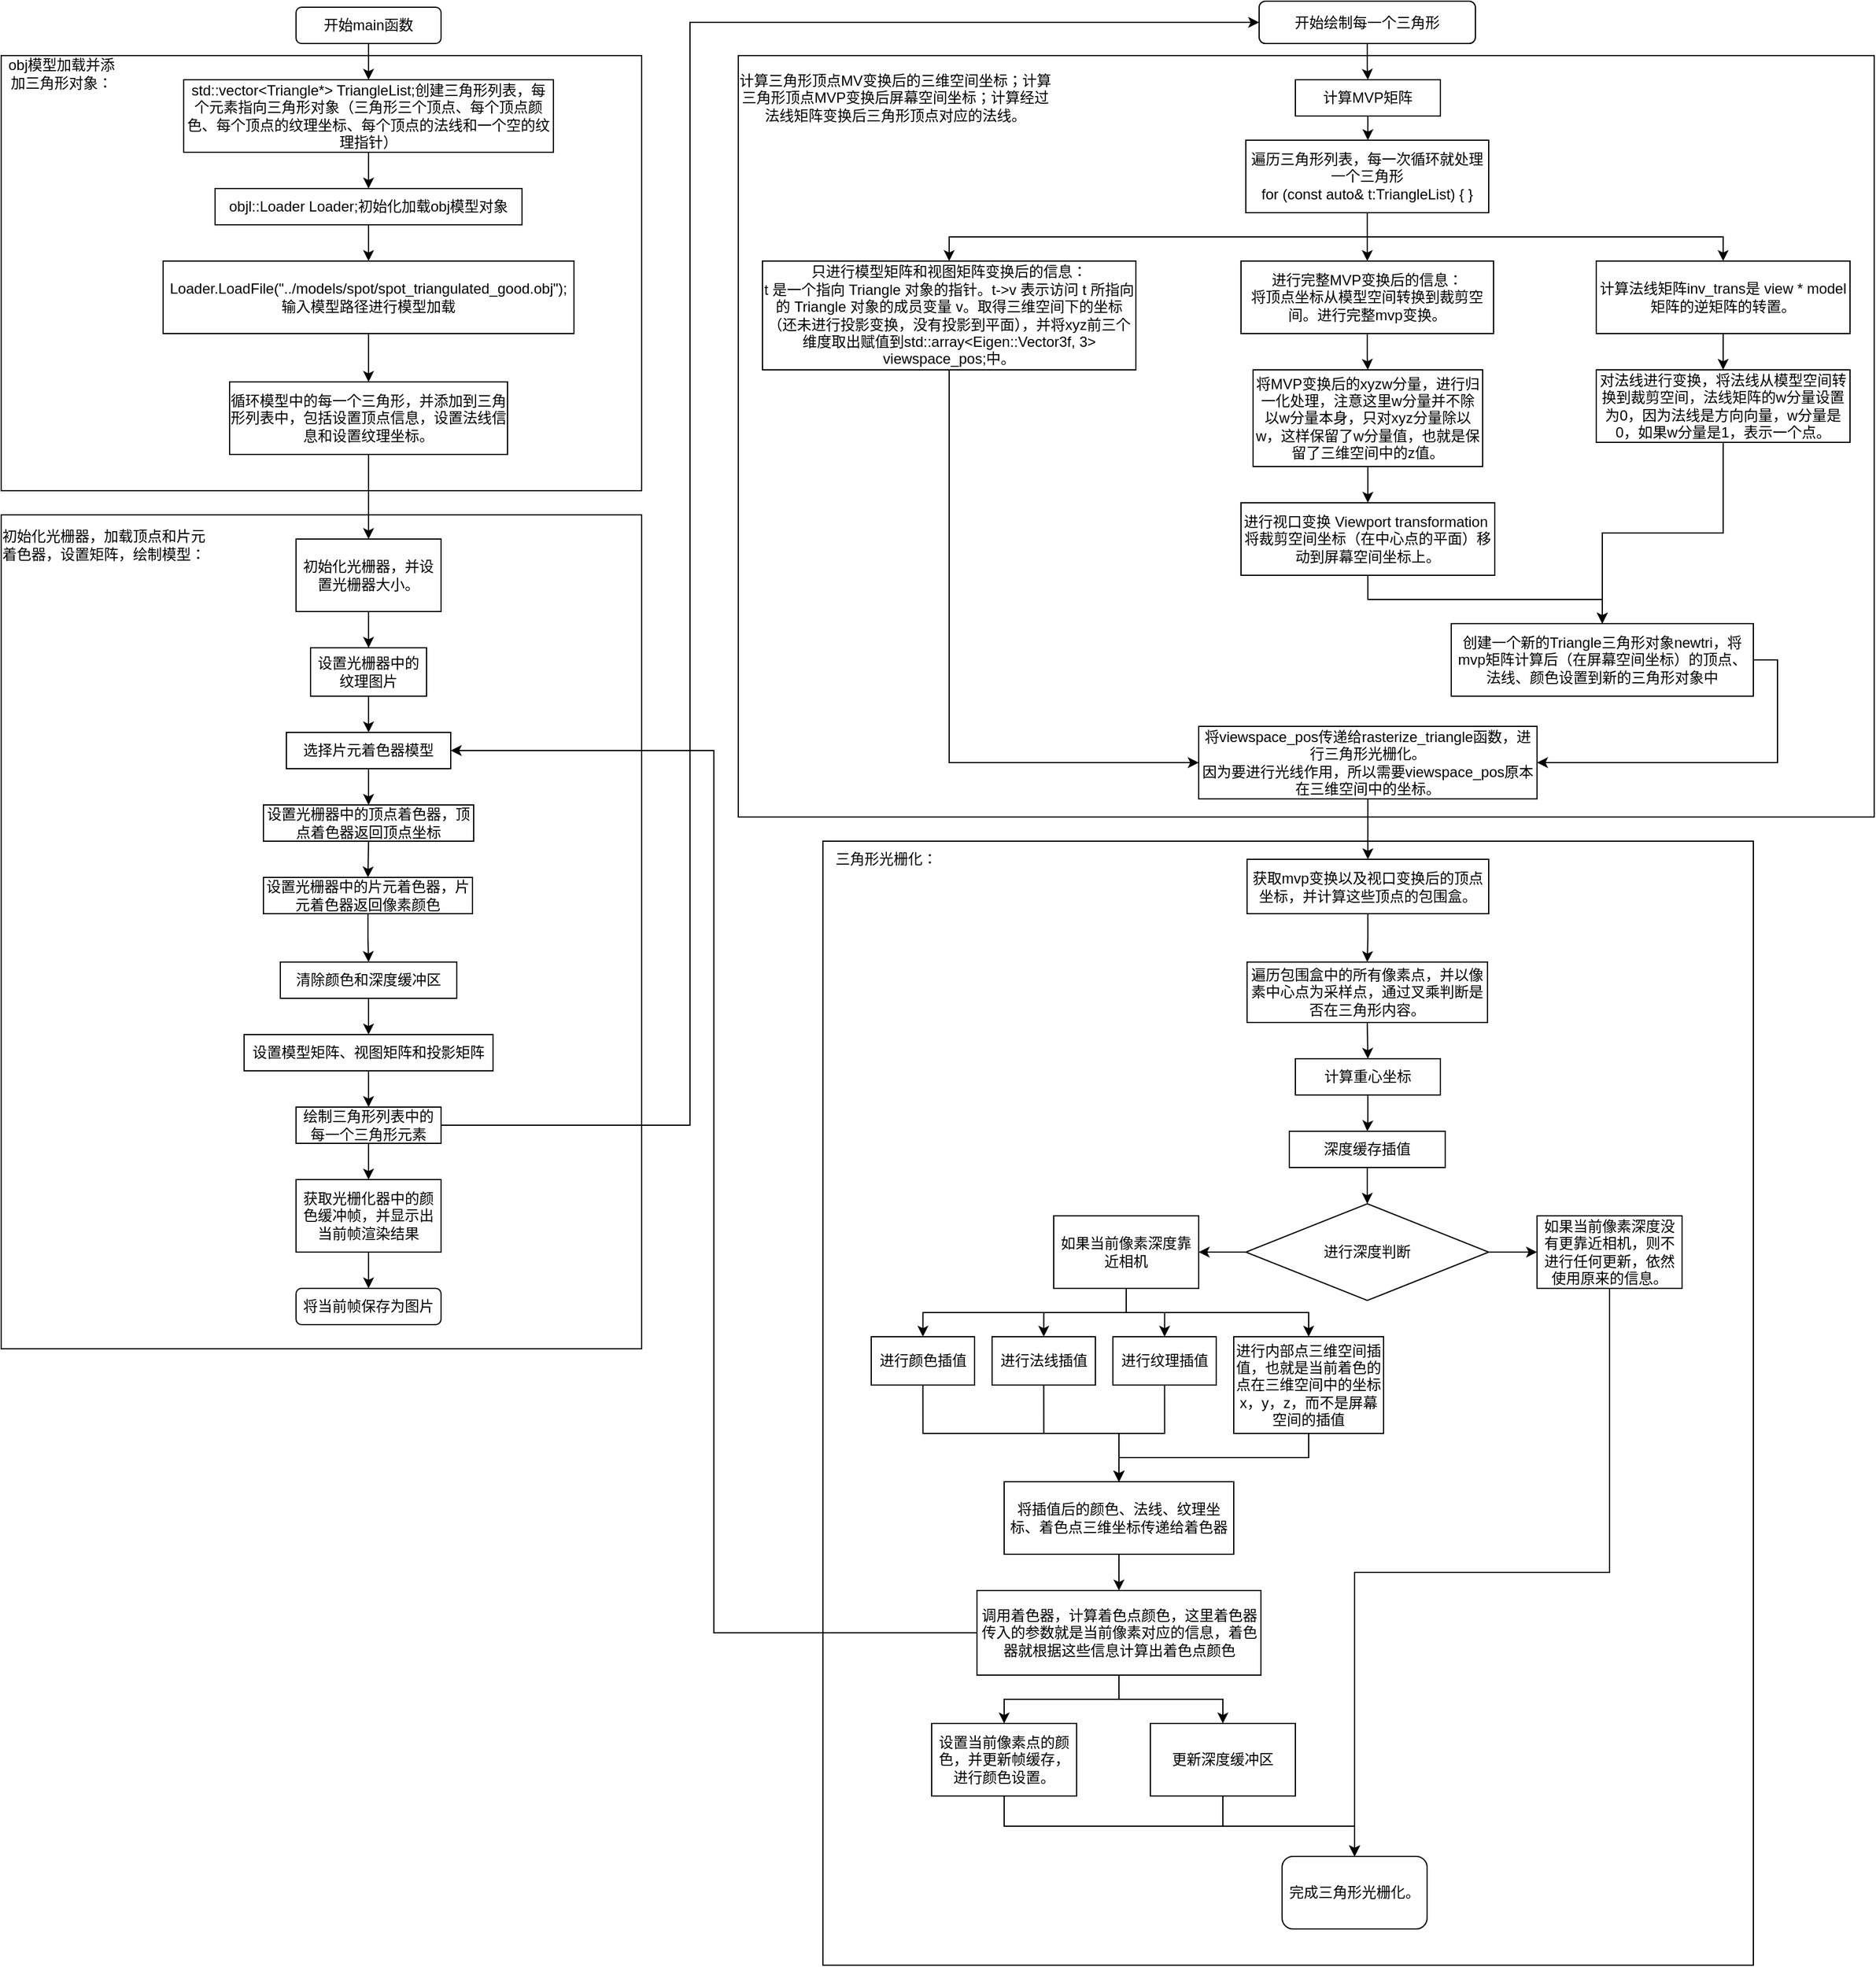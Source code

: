 <mxfile version="24.7.17">
  <diagram name="第 1 页" id="s_1bd77TlR2pcKn1TW20">
    <mxGraphModel dx="1050" dy="621" grid="1" gridSize="10" guides="1" tooltips="1" connect="1" arrows="1" fold="1" page="1" pageScale="1" pageWidth="827" pageHeight="1169" math="0" shadow="0">
      <root>
        <mxCell id="0" />
        <mxCell id="1" parent="0" />
        <mxCell id="7lfqlSoi9tvCAEJJuLmN-120" value="" style="rounded=0;whiteSpace=wrap;html=1;" parent="1" vertex="1">
          <mxGeometry x="790" y="710" width="770" height="930" as="geometry" />
        </mxCell>
        <mxCell id="7lfqlSoi9tvCAEJJuLmN-125" value="" style="rounded=0;whiteSpace=wrap;html=1;" parent="1" vertex="1">
          <mxGeometry x="720" y="60" width="940" height="630" as="geometry" />
        </mxCell>
        <mxCell id="7lfqlSoi9tvCAEJJuLmN-39" value="" style="rounded=0;whiteSpace=wrap;html=1;" parent="1" vertex="1">
          <mxGeometry x="110" y="440" width="530" height="690" as="geometry" />
        </mxCell>
        <mxCell id="7lfqlSoi9tvCAEJJuLmN-14" value="" style="rounded=0;whiteSpace=wrap;html=1;" parent="1" vertex="1">
          <mxGeometry x="110" y="60" width="530" height="360" as="geometry" />
        </mxCell>
        <mxCell id="7lfqlSoi9tvCAEJJuLmN-7" style="edgeStyle=orthogonalEdgeStyle;rounded=0;orthogonalLoop=1;jettySize=auto;html=1;exitX=0.5;exitY=1;exitDx=0;exitDy=0;entryX=0.5;entryY=0;entryDx=0;entryDy=0;" parent="1" source="7lfqlSoi9tvCAEJJuLmN-4" target="7lfqlSoi9tvCAEJJuLmN-6" edge="1">
          <mxGeometry relative="1" as="geometry" />
        </mxCell>
        <mxCell id="7lfqlSoi9tvCAEJJuLmN-4" value="&lt;p&gt;&lt;span style=&quot;background-color: initial;&quot;&gt;std::vector&amp;lt;Triangle*&amp;gt; TriangleList;&lt;/span&gt;&lt;font face=&quot;Helvetica&quot;&gt;创建三角形列表，每个元素指向三角形对象（三角形三个顶点、每个顶点颜色、每个顶点的纹理坐标、每个顶点的法线和一个空的纹理指针）&lt;/font&gt;&lt;/p&gt;" style="rounded=0;whiteSpace=wrap;html=1;" parent="1" vertex="1">
          <mxGeometry x="261" y="80" width="306" height="60" as="geometry" />
        </mxCell>
        <mxCell id="7lfqlSoi9tvCAEJJuLmN-9" style="edgeStyle=orthogonalEdgeStyle;rounded=0;orthogonalLoop=1;jettySize=auto;html=1;exitX=0.5;exitY=1;exitDx=0;exitDy=0;" parent="1" source="7lfqlSoi9tvCAEJJuLmN-6" target="7lfqlSoi9tvCAEJJuLmN-8" edge="1">
          <mxGeometry relative="1" as="geometry" />
        </mxCell>
        <mxCell id="7lfqlSoi9tvCAEJJuLmN-6" value="objl::Loader Loader;初始化加载obj模型对象" style="rounded=0;whiteSpace=wrap;html=1;" parent="1" vertex="1">
          <mxGeometry x="287" y="170" width="254" height="30" as="geometry" />
        </mxCell>
        <mxCell id="7lfqlSoi9tvCAEJJuLmN-12" style="edgeStyle=orthogonalEdgeStyle;rounded=0;orthogonalLoop=1;jettySize=auto;html=1;exitX=0.5;exitY=1;exitDx=0;exitDy=0;entryX=0.5;entryY=0;entryDx=0;entryDy=0;" parent="1" source="7lfqlSoi9tvCAEJJuLmN-8" target="7lfqlSoi9tvCAEJJuLmN-11" edge="1">
          <mxGeometry relative="1" as="geometry" />
        </mxCell>
        <mxCell id="7lfqlSoi9tvCAEJJuLmN-8" value="Loader.LoadFile(&quot;../models/spot/spot_triangulated_good.obj&quot;);输入模型路径进行模型加载" style="rounded=0;whiteSpace=wrap;html=1;" parent="1" vertex="1">
          <mxGeometry x="244" y="230" width="340" height="60" as="geometry" />
        </mxCell>
        <mxCell id="7lfqlSoi9tvCAEJJuLmN-17" style="edgeStyle=orthogonalEdgeStyle;rounded=0;orthogonalLoop=1;jettySize=auto;html=1;exitX=0.5;exitY=1;exitDx=0;exitDy=0;" parent="1" source="7lfqlSoi9tvCAEJJuLmN-11" target="7lfqlSoi9tvCAEJJuLmN-16" edge="1">
          <mxGeometry relative="1" as="geometry" />
        </mxCell>
        <mxCell id="7lfqlSoi9tvCAEJJuLmN-11" value="循环模型中的每一个三角形，并添加到三角形列表中，包括设置顶点信息，设置法线信息和设置纹理坐标。" style="rounded=0;whiteSpace=wrap;html=1;" parent="1" vertex="1">
          <mxGeometry x="299" y="330" width="230" height="60" as="geometry" />
        </mxCell>
        <mxCell id="7lfqlSoi9tvCAEJJuLmN-15" value="obj模型加载并添加三角形对象：" style="text;html=1;align=center;verticalAlign=middle;whiteSpace=wrap;rounded=0;" parent="1" vertex="1">
          <mxGeometry x="110" y="60" width="100" height="30" as="geometry" />
        </mxCell>
        <mxCell id="7lfqlSoi9tvCAEJJuLmN-20" style="edgeStyle=orthogonalEdgeStyle;rounded=0;orthogonalLoop=1;jettySize=auto;html=1;exitX=0.5;exitY=1;exitDx=0;exitDy=0;entryX=0.5;entryY=0;entryDx=0;entryDy=0;" parent="1" source="7lfqlSoi9tvCAEJJuLmN-16" target="7lfqlSoi9tvCAEJJuLmN-18" edge="1">
          <mxGeometry relative="1" as="geometry" />
        </mxCell>
        <mxCell id="7lfqlSoi9tvCAEJJuLmN-16" value="初始化光栅器，并设置光栅器大小。" style="rounded=0;whiteSpace=wrap;html=1;" parent="1" vertex="1">
          <mxGeometry x="354" y="460" width="120" height="60" as="geometry" />
        </mxCell>
        <mxCell id="7lfqlSoi9tvCAEJJuLmN-22" style="edgeStyle=orthogonalEdgeStyle;rounded=0;orthogonalLoop=1;jettySize=auto;html=1;exitX=0.5;exitY=1;exitDx=0;exitDy=0;entryX=0.5;entryY=0;entryDx=0;entryDy=0;" parent="1" source="7lfqlSoi9tvCAEJJuLmN-18" target="7lfqlSoi9tvCAEJJuLmN-21" edge="1">
          <mxGeometry relative="1" as="geometry" />
        </mxCell>
        <mxCell id="7lfqlSoi9tvCAEJJuLmN-18" value="设置光栅器中的纹理图片" style="rounded=0;whiteSpace=wrap;html=1;" parent="1" vertex="1">
          <mxGeometry x="366" y="550" width="96" height="40" as="geometry" />
        </mxCell>
        <mxCell id="7lfqlSoi9tvCAEJJuLmN-24" style="edgeStyle=orthogonalEdgeStyle;rounded=0;orthogonalLoop=1;jettySize=auto;html=1;exitX=0.5;exitY=1;exitDx=0;exitDy=0;entryX=0.5;entryY=0;entryDx=0;entryDy=0;" parent="1" source="7lfqlSoi9tvCAEJJuLmN-21" target="7lfqlSoi9tvCAEJJuLmN-23" edge="1">
          <mxGeometry relative="1" as="geometry" />
        </mxCell>
        <mxCell id="7lfqlSoi9tvCAEJJuLmN-21" value="选择片元着色器模型" style="rounded=0;whiteSpace=wrap;html=1;" parent="1" vertex="1">
          <mxGeometry x="346" y="620" width="136" height="30" as="geometry" />
        </mxCell>
        <mxCell id="7lfqlSoi9tvCAEJJuLmN-26" style="edgeStyle=orthogonalEdgeStyle;rounded=0;orthogonalLoop=1;jettySize=auto;html=1;exitX=0.5;exitY=1;exitDx=0;exitDy=0;entryX=0.5;entryY=0;entryDx=0;entryDy=0;" parent="1" source="7lfqlSoi9tvCAEJJuLmN-23" target="7lfqlSoi9tvCAEJJuLmN-25" edge="1">
          <mxGeometry relative="1" as="geometry" />
        </mxCell>
        <mxCell id="7lfqlSoi9tvCAEJJuLmN-23" value="设置光栅器中的顶点着色器，顶点着色器返回顶点坐标" style="rounded=0;whiteSpace=wrap;html=1;" parent="1" vertex="1">
          <mxGeometry x="327" y="680" width="174" height="30" as="geometry" />
        </mxCell>
        <mxCell id="7lfqlSoi9tvCAEJJuLmN-28" style="edgeStyle=orthogonalEdgeStyle;rounded=0;orthogonalLoop=1;jettySize=auto;html=1;exitX=0.5;exitY=1;exitDx=0;exitDy=0;entryX=0.5;entryY=0;entryDx=0;entryDy=0;" parent="1" source="7lfqlSoi9tvCAEJJuLmN-25" target="7lfqlSoi9tvCAEJJuLmN-27" edge="1">
          <mxGeometry relative="1" as="geometry" />
        </mxCell>
        <mxCell id="7lfqlSoi9tvCAEJJuLmN-25" value="设置光栅器中的片元着色器，片元着色器返回像素颜色" style="rounded=0;whiteSpace=wrap;html=1;" parent="1" vertex="1">
          <mxGeometry x="327" y="740" width="173" height="30" as="geometry" />
        </mxCell>
        <mxCell id="7lfqlSoi9tvCAEJJuLmN-30" style="edgeStyle=orthogonalEdgeStyle;rounded=0;orthogonalLoop=1;jettySize=auto;html=1;exitX=0.5;exitY=1;exitDx=0;exitDy=0;entryX=0.5;entryY=0;entryDx=0;entryDy=0;" parent="1" source="7lfqlSoi9tvCAEJJuLmN-27" target="7lfqlSoi9tvCAEJJuLmN-29" edge="1">
          <mxGeometry relative="1" as="geometry" />
        </mxCell>
        <mxCell id="7lfqlSoi9tvCAEJJuLmN-27" value="清除颜色和深度缓冲区" style="rounded=0;whiteSpace=wrap;html=1;" parent="1" vertex="1">
          <mxGeometry x="341" y="810" width="146" height="30" as="geometry" />
        </mxCell>
        <mxCell id="7lfqlSoi9tvCAEJJuLmN-33" style="edgeStyle=orthogonalEdgeStyle;rounded=0;orthogonalLoop=1;jettySize=auto;html=1;exitX=0.5;exitY=1;exitDx=0;exitDy=0;" parent="1" source="7lfqlSoi9tvCAEJJuLmN-29" target="7lfqlSoi9tvCAEJJuLmN-32" edge="1">
          <mxGeometry relative="1" as="geometry" />
        </mxCell>
        <mxCell id="7lfqlSoi9tvCAEJJuLmN-29" value="设置模型矩阵、视图矩阵和投影矩阵" style="rounded=0;whiteSpace=wrap;html=1;" parent="1" vertex="1">
          <mxGeometry x="311" y="870" width="206" height="30" as="geometry" />
        </mxCell>
        <mxCell id="7lfqlSoi9tvCAEJJuLmN-31" style="edgeStyle=orthogonalEdgeStyle;rounded=0;orthogonalLoop=1;jettySize=auto;html=1;exitX=0.5;exitY=1;exitDx=0;exitDy=0;" parent="1" source="7lfqlSoi9tvCAEJJuLmN-27" target="7lfqlSoi9tvCAEJJuLmN-27" edge="1">
          <mxGeometry relative="1" as="geometry" />
        </mxCell>
        <mxCell id="7lfqlSoi9tvCAEJJuLmN-35" style="edgeStyle=orthogonalEdgeStyle;rounded=0;orthogonalLoop=1;jettySize=auto;html=1;exitX=0.5;exitY=1;exitDx=0;exitDy=0;entryX=0.5;entryY=0;entryDx=0;entryDy=0;" parent="1" source="7lfqlSoi9tvCAEJJuLmN-32" target="7lfqlSoi9tvCAEJJuLmN-34" edge="1">
          <mxGeometry relative="1" as="geometry" />
        </mxCell>
        <mxCell id="7lfqlSoi9tvCAEJJuLmN-123" style="edgeStyle=orthogonalEdgeStyle;rounded=0;orthogonalLoop=1;jettySize=auto;html=1;exitX=1;exitY=0.5;exitDx=0;exitDy=0;entryX=0;entryY=0.5;entryDx=0;entryDy=0;" parent="1" source="7lfqlSoi9tvCAEJJuLmN-32" target="7lfqlSoi9tvCAEJJuLmN-122" edge="1">
          <mxGeometry relative="1" as="geometry">
            <Array as="points">
              <mxPoint x="680" y="945" />
              <mxPoint x="680" y="32" />
            </Array>
          </mxGeometry>
        </mxCell>
        <mxCell id="7lfqlSoi9tvCAEJJuLmN-32" value="绘制三角形列表中的每一个三角形元素" style="rounded=0;whiteSpace=wrap;html=1;" parent="1" vertex="1">
          <mxGeometry x="354" y="930" width="120" height="30" as="geometry" />
        </mxCell>
        <mxCell id="7lfqlSoi9tvCAEJJuLmN-37" style="edgeStyle=orthogonalEdgeStyle;rounded=0;orthogonalLoop=1;jettySize=auto;html=1;exitX=0.5;exitY=1;exitDx=0;exitDy=0;entryX=0.5;entryY=0;entryDx=0;entryDy=0;" parent="1" source="7lfqlSoi9tvCAEJJuLmN-34" target="7lfqlSoi9tvCAEJJuLmN-36" edge="1">
          <mxGeometry relative="1" as="geometry" />
        </mxCell>
        <mxCell id="7lfqlSoi9tvCAEJJuLmN-34" value="获取光栅化器中的颜色缓冲帧，并显示出当前帧渲染结果" style="rounded=0;whiteSpace=wrap;html=1;" parent="1" vertex="1">
          <mxGeometry x="354" y="990" width="120" height="60" as="geometry" />
        </mxCell>
        <mxCell id="7lfqlSoi9tvCAEJJuLmN-36" value="将当前帧保存为图片" style="rounded=1;whiteSpace=wrap;html=1;" parent="1" vertex="1">
          <mxGeometry x="354" y="1080" width="120" height="30" as="geometry" />
        </mxCell>
        <mxCell id="7lfqlSoi9tvCAEJJuLmN-40" value="初始化光栅器，加载顶点和片元着色器，设置矩阵，绘制模型：" style="text;html=1;align=center;verticalAlign=middle;whiteSpace=wrap;rounded=0;" parent="1" vertex="1">
          <mxGeometry x="110" y="440" width="170" height="50" as="geometry" />
        </mxCell>
        <mxCell id="7lfqlSoi9tvCAEJJuLmN-43" style="edgeStyle=orthogonalEdgeStyle;rounded=0;orthogonalLoop=1;jettySize=auto;html=1;exitX=0.5;exitY=1;exitDx=0;exitDy=0;" parent="1" source="7lfqlSoi9tvCAEJJuLmN-41" target="7lfqlSoi9tvCAEJJuLmN-4" edge="1">
          <mxGeometry relative="1" as="geometry" />
        </mxCell>
        <mxCell id="7lfqlSoi9tvCAEJJuLmN-41" value="开始main函数" style="rounded=1;whiteSpace=wrap;html=1;" parent="1" vertex="1">
          <mxGeometry x="354" y="20" width="120" height="30" as="geometry" />
        </mxCell>
        <mxCell id="7lfqlSoi9tvCAEJJuLmN-118" style="edgeStyle=orthogonalEdgeStyle;rounded=0;orthogonalLoop=1;jettySize=auto;html=1;exitX=0.5;exitY=1;exitDx=0;exitDy=0;" parent="1" source="7lfqlSoi9tvCAEJJuLmN-44" target="7lfqlSoi9tvCAEJJuLmN-45" edge="1">
          <mxGeometry relative="1" as="geometry" />
        </mxCell>
        <mxCell id="7lfqlSoi9tvCAEJJuLmN-44" value="计算MVP矩阵" style="rounded=0;whiteSpace=wrap;html=1;" parent="1" vertex="1">
          <mxGeometry x="1181" y="80" width="120" height="30" as="geometry" />
        </mxCell>
        <mxCell id="7lfqlSoi9tvCAEJJuLmN-48" style="edgeStyle=orthogonalEdgeStyle;rounded=0;orthogonalLoop=1;jettySize=auto;html=1;exitX=0.5;exitY=1;exitDx=0;exitDy=0;entryX=0.5;entryY=0;entryDx=0;entryDy=0;" parent="1" source="7lfqlSoi9tvCAEJJuLmN-45" target="7lfqlSoi9tvCAEJJuLmN-47" edge="1">
          <mxGeometry relative="1" as="geometry" />
        </mxCell>
        <mxCell id="7lfqlSoi9tvCAEJJuLmN-59" style="edgeStyle=orthogonalEdgeStyle;rounded=0;orthogonalLoop=1;jettySize=auto;html=1;exitX=0.5;exitY=1;exitDx=0;exitDy=0;entryX=0.5;entryY=0;entryDx=0;entryDy=0;" parent="1" source="7lfqlSoi9tvCAEJJuLmN-45" target="7lfqlSoi9tvCAEJJuLmN-53" edge="1">
          <mxGeometry relative="1" as="geometry" />
        </mxCell>
        <mxCell id="7lfqlSoi9tvCAEJJuLmN-60" style="edgeStyle=orthogonalEdgeStyle;rounded=0;orthogonalLoop=1;jettySize=auto;html=1;exitX=0.5;exitY=1;exitDx=0;exitDy=0;entryX=0.5;entryY=0;entryDx=0;entryDy=0;" parent="1" source="7lfqlSoi9tvCAEJJuLmN-45" target="7lfqlSoi9tvCAEJJuLmN-49" edge="1">
          <mxGeometry relative="1" as="geometry" />
        </mxCell>
        <mxCell id="7lfqlSoi9tvCAEJJuLmN-45" value="遍历三角形列表，每一次循环就处理一个三角形&lt;div&gt;for (const auto&amp;amp; t:TriangleList) { }&lt;br&gt;&lt;/div&gt;" style="rounded=0;whiteSpace=wrap;html=1;" parent="1" vertex="1">
          <mxGeometry x="1140" y="130" width="201" height="60" as="geometry" />
        </mxCell>
        <mxCell id="7lfqlSoi9tvCAEJJuLmN-73" style="edgeStyle=orthogonalEdgeStyle;rounded=0;orthogonalLoop=1;jettySize=auto;html=1;exitX=1;exitY=0.5;exitDx=0;exitDy=0;entryX=1;entryY=0.5;entryDx=0;entryDy=0;" parent="1" source="7lfqlSoi9tvCAEJJuLmN-46" target="7lfqlSoi9tvCAEJJuLmN-70" edge="1">
          <mxGeometry relative="1" as="geometry" />
        </mxCell>
        <mxCell id="7lfqlSoi9tvCAEJJuLmN-46" value="创建一个新的Triangle三角形对象newtri，将mvp矩阵计算后（在屏幕空间坐标）的顶点、法线、颜色设置到新的三角形对象中" style="rounded=0;whiteSpace=wrap;html=1;" parent="1" vertex="1">
          <mxGeometry x="1310" y="530" width="250" height="60" as="geometry" />
        </mxCell>
        <mxCell id="7lfqlSoi9tvCAEJJuLmN-71" style="edgeStyle=orthogonalEdgeStyle;rounded=0;orthogonalLoop=1;jettySize=auto;html=1;exitX=0.5;exitY=1;exitDx=0;exitDy=0;entryX=0;entryY=0.5;entryDx=0;entryDy=0;" parent="1" source="7lfqlSoi9tvCAEJJuLmN-47" target="7lfqlSoi9tvCAEJJuLmN-70" edge="1">
          <mxGeometry relative="1" as="geometry" />
        </mxCell>
        <mxCell id="7lfqlSoi9tvCAEJJuLmN-47" value="只进行模型矩阵和视图矩阵变换后的信息：&lt;br&gt;t 是一个指向 Triangle 对象的指针。t-&amp;gt;v 表示访问 t 所指向的 Triangle 对象的成员变量 v。取得三维空间下的坐标（还未进行投影变换，没有投影到平面），并将xyz前三个维度取出赋值到std::array&amp;lt;Eigen::Vector3f, 3&amp;gt; viewspace_pos;中。" style="rounded=0;whiteSpace=wrap;html=1;" parent="1" vertex="1">
          <mxGeometry x="740" y="230" width="309" height="90" as="geometry" />
        </mxCell>
        <mxCell id="7lfqlSoi9tvCAEJJuLmN-61" style="edgeStyle=orthogonalEdgeStyle;rounded=0;orthogonalLoop=1;jettySize=auto;html=1;exitX=0.5;exitY=1;exitDx=0;exitDy=0;" parent="1" source="7lfqlSoi9tvCAEJJuLmN-49" target="7lfqlSoi9tvCAEJJuLmN-51" edge="1">
          <mxGeometry relative="1" as="geometry" />
        </mxCell>
        <mxCell id="7lfqlSoi9tvCAEJJuLmN-49" value="进行完整MVP变换后的信息：&lt;br&gt;将顶点坐标从模型空间转换到裁剪空间。进行完整mvp变换。" style="rounded=0;whiteSpace=wrap;html=1;" parent="1" vertex="1">
          <mxGeometry x="1136" y="230" width="209" height="60" as="geometry" />
        </mxCell>
        <mxCell id="7lfqlSoi9tvCAEJJuLmN-65" style="edgeStyle=orthogonalEdgeStyle;rounded=0;orthogonalLoop=1;jettySize=auto;html=1;exitX=0.5;exitY=1;exitDx=0;exitDy=0;entryX=0.5;entryY=0;entryDx=0;entryDy=0;" parent="1" source="7lfqlSoi9tvCAEJJuLmN-51" target="7lfqlSoi9tvCAEJJuLmN-64" edge="1">
          <mxGeometry relative="1" as="geometry" />
        </mxCell>
        <mxCell id="7lfqlSoi9tvCAEJJuLmN-51" value="将MVP变换后的xyzw分量，进行归一化处理，注意这里w分量并不除以w分量本身，只对xyz分量除以w，这样保留了w分量值，也就是保留了三维空间中的z值。" style="rounded=0;whiteSpace=wrap;html=1;" parent="1" vertex="1">
          <mxGeometry x="1146" y="320" width="190" height="80" as="geometry" />
        </mxCell>
        <mxCell id="7lfqlSoi9tvCAEJJuLmN-63" style="edgeStyle=orthogonalEdgeStyle;rounded=0;orthogonalLoop=1;jettySize=auto;html=1;exitX=0.5;exitY=1;exitDx=0;exitDy=0;" parent="1" source="7lfqlSoi9tvCAEJJuLmN-53" target="7lfqlSoi9tvCAEJJuLmN-55" edge="1">
          <mxGeometry relative="1" as="geometry" />
        </mxCell>
        <mxCell id="7lfqlSoi9tvCAEJJuLmN-53" value="计算法线矩阵inv_trans是 view * model 矩阵的逆矩阵的转置。" style="rounded=0;whiteSpace=wrap;html=1;" parent="1" vertex="1">
          <mxGeometry x="1430" y="230" width="210" height="60" as="geometry" />
        </mxCell>
        <mxCell id="7lfqlSoi9tvCAEJJuLmN-69" style="edgeStyle=orthogonalEdgeStyle;rounded=0;orthogonalLoop=1;jettySize=auto;html=1;exitX=0.5;exitY=1;exitDx=0;exitDy=0;entryX=0.5;entryY=0;entryDx=0;entryDy=0;" parent="1" source="7lfqlSoi9tvCAEJJuLmN-55" target="7lfqlSoi9tvCAEJJuLmN-46" edge="1">
          <mxGeometry relative="1" as="geometry" />
        </mxCell>
        <mxCell id="7lfqlSoi9tvCAEJJuLmN-55" value="对法线进行变换，将法线从模型空间转换到裁剪空间，法线矩阵的w分量设置为0，因为法线是方向向量，w分量是0，如果w分量是1，表示一个点。" style="rounded=0;whiteSpace=wrap;html=1;" parent="1" vertex="1">
          <mxGeometry x="1430" y="320" width="210" height="60" as="geometry" />
        </mxCell>
        <mxCell id="7lfqlSoi9tvCAEJJuLmN-66" style="edgeStyle=orthogonalEdgeStyle;rounded=0;orthogonalLoop=1;jettySize=auto;html=1;exitX=0.5;exitY=1;exitDx=0;exitDy=0;" parent="1" source="7lfqlSoi9tvCAEJJuLmN-64" target="7lfqlSoi9tvCAEJJuLmN-46" edge="1">
          <mxGeometry relative="1" as="geometry" />
        </mxCell>
        <mxCell id="7lfqlSoi9tvCAEJJuLmN-64" value="进行视口变换 Viewport transformation&amp;nbsp;&lt;div&gt;将裁剪空间坐标（在中心点的平面）移动到屏幕空间坐标上。&lt;/div&gt;" style="rounded=0;whiteSpace=wrap;html=1;" parent="1" vertex="1">
          <mxGeometry x="1136" y="430" width="210" height="60" as="geometry" />
        </mxCell>
        <mxCell id="7lfqlSoi9tvCAEJJuLmN-75" style="edgeStyle=orthogonalEdgeStyle;rounded=0;orthogonalLoop=1;jettySize=auto;html=1;exitX=0.5;exitY=1;exitDx=0;exitDy=0;entryX=0.5;entryY=0;entryDx=0;entryDy=0;" parent="1" source="7lfqlSoi9tvCAEJJuLmN-70" target="7lfqlSoi9tvCAEJJuLmN-74" edge="1">
          <mxGeometry relative="1" as="geometry" />
        </mxCell>
        <mxCell id="7lfqlSoi9tvCAEJJuLmN-70" value="将viewspace_pos传递给rasterize_triangle函数，进行三角形光栅化。&lt;div&gt;因为要进行光线作用，所以需要viewspace_pos原本在三维空间中的坐标。&lt;/div&gt;" style="rounded=0;whiteSpace=wrap;html=1;" parent="1" vertex="1">
          <mxGeometry x="1101" y="615" width="280" height="60" as="geometry" />
        </mxCell>
        <mxCell id="7lfqlSoi9tvCAEJJuLmN-78" style="edgeStyle=orthogonalEdgeStyle;rounded=0;orthogonalLoop=1;jettySize=auto;html=1;exitX=0.5;exitY=1;exitDx=0;exitDy=0;" parent="1" source="7lfqlSoi9tvCAEJJuLmN-74" target="7lfqlSoi9tvCAEJJuLmN-77" edge="1">
          <mxGeometry relative="1" as="geometry" />
        </mxCell>
        <mxCell id="7lfqlSoi9tvCAEJJuLmN-74" value="获取mvp变换以及视口变换后的顶点坐标，并计算这些顶点的包围盒。" style="rounded=0;whiteSpace=wrap;html=1;" parent="1" vertex="1">
          <mxGeometry x="1141" y="725" width="200" height="45" as="geometry" />
        </mxCell>
        <mxCell id="7lfqlSoi9tvCAEJJuLmN-80" style="edgeStyle=orthogonalEdgeStyle;rounded=0;orthogonalLoop=1;jettySize=auto;html=1;exitX=0.5;exitY=1;exitDx=0;exitDy=0;entryX=0.5;entryY=0;entryDx=0;entryDy=0;" parent="1" source="7lfqlSoi9tvCAEJJuLmN-77" target="7lfqlSoi9tvCAEJJuLmN-79" edge="1">
          <mxGeometry relative="1" as="geometry" />
        </mxCell>
        <mxCell id="7lfqlSoi9tvCAEJJuLmN-77" value="遍历包围盒中的所有像素点，并以像素中心点为采样点，通过叉乘判断是否在三角形内容。" style="rounded=0;whiteSpace=wrap;html=1;" parent="1" vertex="1">
          <mxGeometry x="1141" y="810" width="199" height="50" as="geometry" />
        </mxCell>
        <mxCell id="7lfqlSoi9tvCAEJJuLmN-83" style="edgeStyle=orthogonalEdgeStyle;rounded=0;orthogonalLoop=1;jettySize=auto;html=1;exitX=0.5;exitY=1;exitDx=0;exitDy=0;" parent="1" source="7lfqlSoi9tvCAEJJuLmN-79" target="7lfqlSoi9tvCAEJJuLmN-81" edge="1">
          <mxGeometry relative="1" as="geometry" />
        </mxCell>
        <mxCell id="7lfqlSoi9tvCAEJJuLmN-79" value="计算重心坐标" style="rounded=0;whiteSpace=wrap;html=1;" parent="1" vertex="1">
          <mxGeometry x="1181" y="890" width="120" height="30" as="geometry" />
        </mxCell>
        <mxCell id="7lfqlSoi9tvCAEJJuLmN-86" style="edgeStyle=orthogonalEdgeStyle;rounded=0;orthogonalLoop=1;jettySize=auto;html=1;exitX=0.5;exitY=1;exitDx=0;exitDy=0;entryX=0.5;entryY=0;entryDx=0;entryDy=0;" parent="1" source="7lfqlSoi9tvCAEJJuLmN-81" target="7lfqlSoi9tvCAEJJuLmN-84" edge="1">
          <mxGeometry relative="1" as="geometry" />
        </mxCell>
        <mxCell id="7lfqlSoi9tvCAEJJuLmN-81" value="深度缓存插值" style="rounded=0;whiteSpace=wrap;html=1;" parent="1" vertex="1">
          <mxGeometry x="1176" y="950" width="129" height="30" as="geometry" />
        </mxCell>
        <mxCell id="7lfqlSoi9tvCAEJJuLmN-87" style="edgeStyle=orthogonalEdgeStyle;rounded=0;orthogonalLoop=1;jettySize=auto;html=1;exitX=0;exitY=0.5;exitDx=0;exitDy=0;entryX=1;entryY=0.5;entryDx=0;entryDy=0;" parent="1" source="7lfqlSoi9tvCAEJJuLmN-84" target="7lfqlSoi9tvCAEJJuLmN-85" edge="1">
          <mxGeometry relative="1" as="geometry" />
        </mxCell>
        <mxCell id="7lfqlSoi9tvCAEJJuLmN-89" style="edgeStyle=orthogonalEdgeStyle;rounded=0;orthogonalLoop=1;jettySize=auto;html=1;exitX=1;exitY=0.5;exitDx=0;exitDy=0;entryX=0;entryY=0.5;entryDx=0;entryDy=0;" parent="1" source="7lfqlSoi9tvCAEJJuLmN-84" target="7lfqlSoi9tvCAEJJuLmN-88" edge="1">
          <mxGeometry relative="1" as="geometry" />
        </mxCell>
        <mxCell id="7lfqlSoi9tvCAEJJuLmN-84" value="进行深度判断" style="rhombus;whiteSpace=wrap;html=1;" parent="1" vertex="1">
          <mxGeometry x="1140" y="1010" width="201" height="80" as="geometry" />
        </mxCell>
        <mxCell id="7lfqlSoi9tvCAEJJuLmN-96" style="edgeStyle=orthogonalEdgeStyle;rounded=0;orthogonalLoop=1;jettySize=auto;html=1;exitX=0.5;exitY=1;exitDx=0;exitDy=0;entryX=0.5;entryY=0;entryDx=0;entryDy=0;" parent="1" source="7lfqlSoi9tvCAEJJuLmN-85" target="7lfqlSoi9tvCAEJJuLmN-90" edge="1">
          <mxGeometry relative="1" as="geometry" />
        </mxCell>
        <mxCell id="7lfqlSoi9tvCAEJJuLmN-97" style="edgeStyle=orthogonalEdgeStyle;rounded=0;orthogonalLoop=1;jettySize=auto;html=1;exitX=0.5;exitY=1;exitDx=0;exitDy=0;entryX=0.5;entryY=0;entryDx=0;entryDy=0;" parent="1" source="7lfqlSoi9tvCAEJJuLmN-85" target="7lfqlSoi9tvCAEJJuLmN-92" edge="1">
          <mxGeometry relative="1" as="geometry" />
        </mxCell>
        <mxCell id="7lfqlSoi9tvCAEJJuLmN-98" style="edgeStyle=orthogonalEdgeStyle;rounded=0;orthogonalLoop=1;jettySize=auto;html=1;exitX=0.5;exitY=1;exitDx=0;exitDy=0;entryX=0.5;entryY=0;entryDx=0;entryDy=0;" parent="1" source="7lfqlSoi9tvCAEJJuLmN-85" target="7lfqlSoi9tvCAEJJuLmN-93" edge="1">
          <mxGeometry relative="1" as="geometry" />
        </mxCell>
        <mxCell id="7lfqlSoi9tvCAEJJuLmN-99" style="edgeStyle=orthogonalEdgeStyle;rounded=0;orthogonalLoop=1;jettySize=auto;html=1;exitX=0.5;exitY=1;exitDx=0;exitDy=0;entryX=0.5;entryY=0;entryDx=0;entryDy=0;" parent="1" source="7lfqlSoi9tvCAEJJuLmN-85" target="7lfqlSoi9tvCAEJJuLmN-94" edge="1">
          <mxGeometry relative="1" as="geometry" />
        </mxCell>
        <mxCell id="7lfqlSoi9tvCAEJJuLmN-85" value="如果当前像素深度靠近相机" style="rounded=0;whiteSpace=wrap;html=1;" parent="1" vertex="1">
          <mxGeometry x="981" y="1020" width="120" height="60" as="geometry" />
        </mxCell>
        <mxCell id="7lfqlSoi9tvCAEJJuLmN-117" style="edgeStyle=orthogonalEdgeStyle;rounded=0;orthogonalLoop=1;jettySize=auto;html=1;exitX=0.5;exitY=1;exitDx=0;exitDy=0;" parent="1" source="7lfqlSoi9tvCAEJJuLmN-88" target="7lfqlSoi9tvCAEJJuLmN-114" edge="1">
          <mxGeometry relative="1" as="geometry" />
        </mxCell>
        <mxCell id="7lfqlSoi9tvCAEJJuLmN-88" value="如果当前像素深度没有更靠近相机，则不进行任何更新，依然使用原来的信息。" style="rounded=0;whiteSpace=wrap;html=1;" parent="1" vertex="1">
          <mxGeometry x="1381" y="1020" width="120" height="60" as="geometry" />
        </mxCell>
        <mxCell id="7lfqlSoi9tvCAEJJuLmN-100" style="edgeStyle=orthogonalEdgeStyle;rounded=0;orthogonalLoop=1;jettySize=auto;html=1;exitX=0.5;exitY=1;exitDx=0;exitDy=0;entryX=0.5;entryY=0;entryDx=0;entryDy=0;" parent="1" source="7lfqlSoi9tvCAEJJuLmN-90" target="7lfqlSoi9tvCAEJJuLmN-95" edge="1">
          <mxGeometry relative="1" as="geometry" />
        </mxCell>
        <mxCell id="7lfqlSoi9tvCAEJJuLmN-90" value="进行颜色插值" style="rounded=0;whiteSpace=wrap;html=1;" parent="1" vertex="1">
          <mxGeometry x="830" y="1120" width="85.5" height="40" as="geometry" />
        </mxCell>
        <mxCell id="7lfqlSoi9tvCAEJJuLmN-101" style="edgeStyle=orthogonalEdgeStyle;rounded=0;orthogonalLoop=1;jettySize=auto;html=1;exitX=0.5;exitY=1;exitDx=0;exitDy=0;entryX=0.5;entryY=0;entryDx=0;entryDy=0;" parent="1" source="7lfqlSoi9tvCAEJJuLmN-92" target="7lfqlSoi9tvCAEJJuLmN-95" edge="1">
          <mxGeometry relative="1" as="geometry" />
        </mxCell>
        <mxCell id="7lfqlSoi9tvCAEJJuLmN-92" value="进行法线插值" style="rounded=0;whiteSpace=wrap;html=1;" parent="1" vertex="1">
          <mxGeometry x="930" y="1120" width="85.5" height="40" as="geometry" />
        </mxCell>
        <mxCell id="7lfqlSoi9tvCAEJJuLmN-102" style="edgeStyle=orthogonalEdgeStyle;rounded=0;orthogonalLoop=1;jettySize=auto;html=1;exitX=0.5;exitY=1;exitDx=0;exitDy=0;" parent="1" source="7lfqlSoi9tvCAEJJuLmN-93" target="7lfqlSoi9tvCAEJJuLmN-95" edge="1">
          <mxGeometry relative="1" as="geometry" />
        </mxCell>
        <mxCell id="7lfqlSoi9tvCAEJJuLmN-93" value="进行纹理插值" style="rounded=0;whiteSpace=wrap;html=1;" parent="1" vertex="1">
          <mxGeometry x="1030" y="1120" width="85.5" height="40" as="geometry" />
        </mxCell>
        <mxCell id="7lfqlSoi9tvCAEJJuLmN-103" style="edgeStyle=orthogonalEdgeStyle;rounded=0;orthogonalLoop=1;jettySize=auto;html=1;exitX=0.5;exitY=1;exitDx=0;exitDy=0;" parent="1" source="7lfqlSoi9tvCAEJJuLmN-94" target="7lfqlSoi9tvCAEJJuLmN-95" edge="1">
          <mxGeometry relative="1" as="geometry" />
        </mxCell>
        <mxCell id="7lfqlSoi9tvCAEJJuLmN-94" value="进行内部点三维空间插值，也就是当前着色的点在三维空间中的坐标x，y，z，而不是屏幕空间的插值" style="rounded=0;whiteSpace=wrap;html=1;" parent="1" vertex="1">
          <mxGeometry x="1130" y="1120" width="124" height="80" as="geometry" />
        </mxCell>
        <mxCell id="7lfqlSoi9tvCAEJJuLmN-105" style="edgeStyle=orthogonalEdgeStyle;rounded=0;orthogonalLoop=1;jettySize=auto;html=1;exitX=0.5;exitY=1;exitDx=0;exitDy=0;entryX=0.5;entryY=0;entryDx=0;entryDy=0;" parent="1" source="7lfqlSoi9tvCAEJJuLmN-95" target="7lfqlSoi9tvCAEJJuLmN-104" edge="1">
          <mxGeometry relative="1" as="geometry" />
        </mxCell>
        <mxCell id="7lfqlSoi9tvCAEJJuLmN-95" value="将插值后的颜色、法线、纹理坐标、着色点三维坐标传递给着色器" style="rounded=0;whiteSpace=wrap;html=1;" parent="1" vertex="1">
          <mxGeometry x="940" y="1240" width="190" height="60" as="geometry" />
        </mxCell>
        <mxCell id="7lfqlSoi9tvCAEJJuLmN-107" style="edgeStyle=orthogonalEdgeStyle;rounded=0;orthogonalLoop=1;jettySize=auto;html=1;exitX=0;exitY=0.5;exitDx=0;exitDy=0;entryX=1;entryY=0.5;entryDx=0;entryDy=0;" parent="1" source="7lfqlSoi9tvCAEJJuLmN-104" target="7lfqlSoi9tvCAEJJuLmN-21" edge="1">
          <mxGeometry relative="1" as="geometry" />
        </mxCell>
        <mxCell id="7lfqlSoi9tvCAEJJuLmN-110" style="edgeStyle=orthogonalEdgeStyle;rounded=0;orthogonalLoop=1;jettySize=auto;html=1;exitX=0.5;exitY=1;exitDx=0;exitDy=0;entryX=0.5;entryY=0;entryDx=0;entryDy=0;" parent="1" source="7lfqlSoi9tvCAEJJuLmN-104" target="7lfqlSoi9tvCAEJJuLmN-109" edge="1">
          <mxGeometry relative="1" as="geometry" />
        </mxCell>
        <mxCell id="7lfqlSoi9tvCAEJJuLmN-112" style="edgeStyle=orthogonalEdgeStyle;rounded=0;orthogonalLoop=1;jettySize=auto;html=1;exitX=0.5;exitY=1;exitDx=0;exitDy=0;entryX=0.5;entryY=0;entryDx=0;entryDy=0;" parent="1" source="7lfqlSoi9tvCAEJJuLmN-104" target="7lfqlSoi9tvCAEJJuLmN-111" edge="1">
          <mxGeometry relative="1" as="geometry" />
        </mxCell>
        <mxCell id="7lfqlSoi9tvCAEJJuLmN-104" value="调用着色器，计算着色点颜色，这里着色器传入的参数就是当前像素对应的信息，着色器就根据这些信息计算出着色点颜色" style="rounded=0;whiteSpace=wrap;html=1;" parent="1" vertex="1">
          <mxGeometry x="917.5" y="1330" width="235" height="70" as="geometry" />
        </mxCell>
        <mxCell id="7lfqlSoi9tvCAEJJuLmN-115" style="edgeStyle=orthogonalEdgeStyle;rounded=0;orthogonalLoop=1;jettySize=auto;html=1;exitX=0.5;exitY=1;exitDx=0;exitDy=0;entryX=0.5;entryY=0;entryDx=0;entryDy=0;" parent="1" source="7lfqlSoi9tvCAEJJuLmN-109" target="7lfqlSoi9tvCAEJJuLmN-114" edge="1">
          <mxGeometry relative="1" as="geometry" />
        </mxCell>
        <mxCell id="7lfqlSoi9tvCAEJJuLmN-109" value="设置当前像素点的颜色，并更新帧缓存，进行颜色设置。" style="rounded=0;whiteSpace=wrap;html=1;" parent="1" vertex="1">
          <mxGeometry x="880" y="1440" width="120" height="60" as="geometry" />
        </mxCell>
        <mxCell id="7lfqlSoi9tvCAEJJuLmN-116" style="edgeStyle=orthogonalEdgeStyle;rounded=0;orthogonalLoop=1;jettySize=auto;html=1;exitX=0.5;exitY=1;exitDx=0;exitDy=0;" parent="1" source="7lfqlSoi9tvCAEJJuLmN-111" target="7lfqlSoi9tvCAEJJuLmN-114" edge="1">
          <mxGeometry relative="1" as="geometry" />
        </mxCell>
        <mxCell id="7lfqlSoi9tvCAEJJuLmN-111" value="更新深度缓冲区" style="rounded=0;whiteSpace=wrap;html=1;" parent="1" vertex="1">
          <mxGeometry x="1061" y="1440" width="120" height="60" as="geometry" />
        </mxCell>
        <mxCell id="7lfqlSoi9tvCAEJJuLmN-114" value="完成三角形光栅化。" style="rounded=1;whiteSpace=wrap;html=1;" parent="1" vertex="1">
          <mxGeometry x="1170" y="1550" width="120" height="60" as="geometry" />
        </mxCell>
        <mxCell id="7lfqlSoi9tvCAEJJuLmN-121" value="三角形光栅化：" style="text;html=1;align=center;verticalAlign=middle;whiteSpace=wrap;rounded=0;" parent="1" vertex="1">
          <mxGeometry x="790" y="710" width="105" height="30" as="geometry" />
        </mxCell>
        <mxCell id="7lfqlSoi9tvCAEJJuLmN-124" style="edgeStyle=orthogonalEdgeStyle;rounded=0;orthogonalLoop=1;jettySize=auto;html=1;exitX=0.5;exitY=1;exitDx=0;exitDy=0;" parent="1" source="7lfqlSoi9tvCAEJJuLmN-122" target="7lfqlSoi9tvCAEJJuLmN-44" edge="1">
          <mxGeometry relative="1" as="geometry" />
        </mxCell>
        <mxCell id="7lfqlSoi9tvCAEJJuLmN-122" value="开始绘制每一个三角形" style="rounded=1;whiteSpace=wrap;html=1;" parent="1" vertex="1">
          <mxGeometry x="1151" y="15" width="179" height="35" as="geometry" />
        </mxCell>
        <mxCell id="7lfqlSoi9tvCAEJJuLmN-126" value="计算三角形顶点MV变换后的三维空间坐标；计算三角形顶点MVP变换后屏幕空间坐标；计算经过法线矩阵变换后三角形顶点对应的法线。" style="text;html=1;align=center;verticalAlign=middle;whiteSpace=wrap;rounded=0;" parent="1" vertex="1">
          <mxGeometry x="720" y="60" width="260" height="70" as="geometry" />
        </mxCell>
      </root>
    </mxGraphModel>
  </diagram>
</mxfile>
